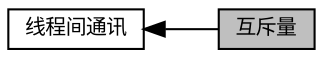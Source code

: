 digraph "互斥量"
{
  edge [fontname="FreeSans.ttf",fontsize="10",labelfontname="FreeSans.ttf",labelfontsize="10"];
  node [fontname="FreeSans.ttf",fontsize="10",shape=record];
  rankdir=LR;
  Node0 [label="互斥量",height=0.2,width=0.4,color="black", fillcolor="grey75", style="filled", fontcolor="black"];
  Node1 [label="线程间通讯",height=0.2,width=0.4,color="black", fillcolor="white", style="filled",URL="$group___i_p_c.html",tooltip="线程间通讯 "];
  Node1->Node0 [shape=plaintext, dir="back", style="solid"];
}

